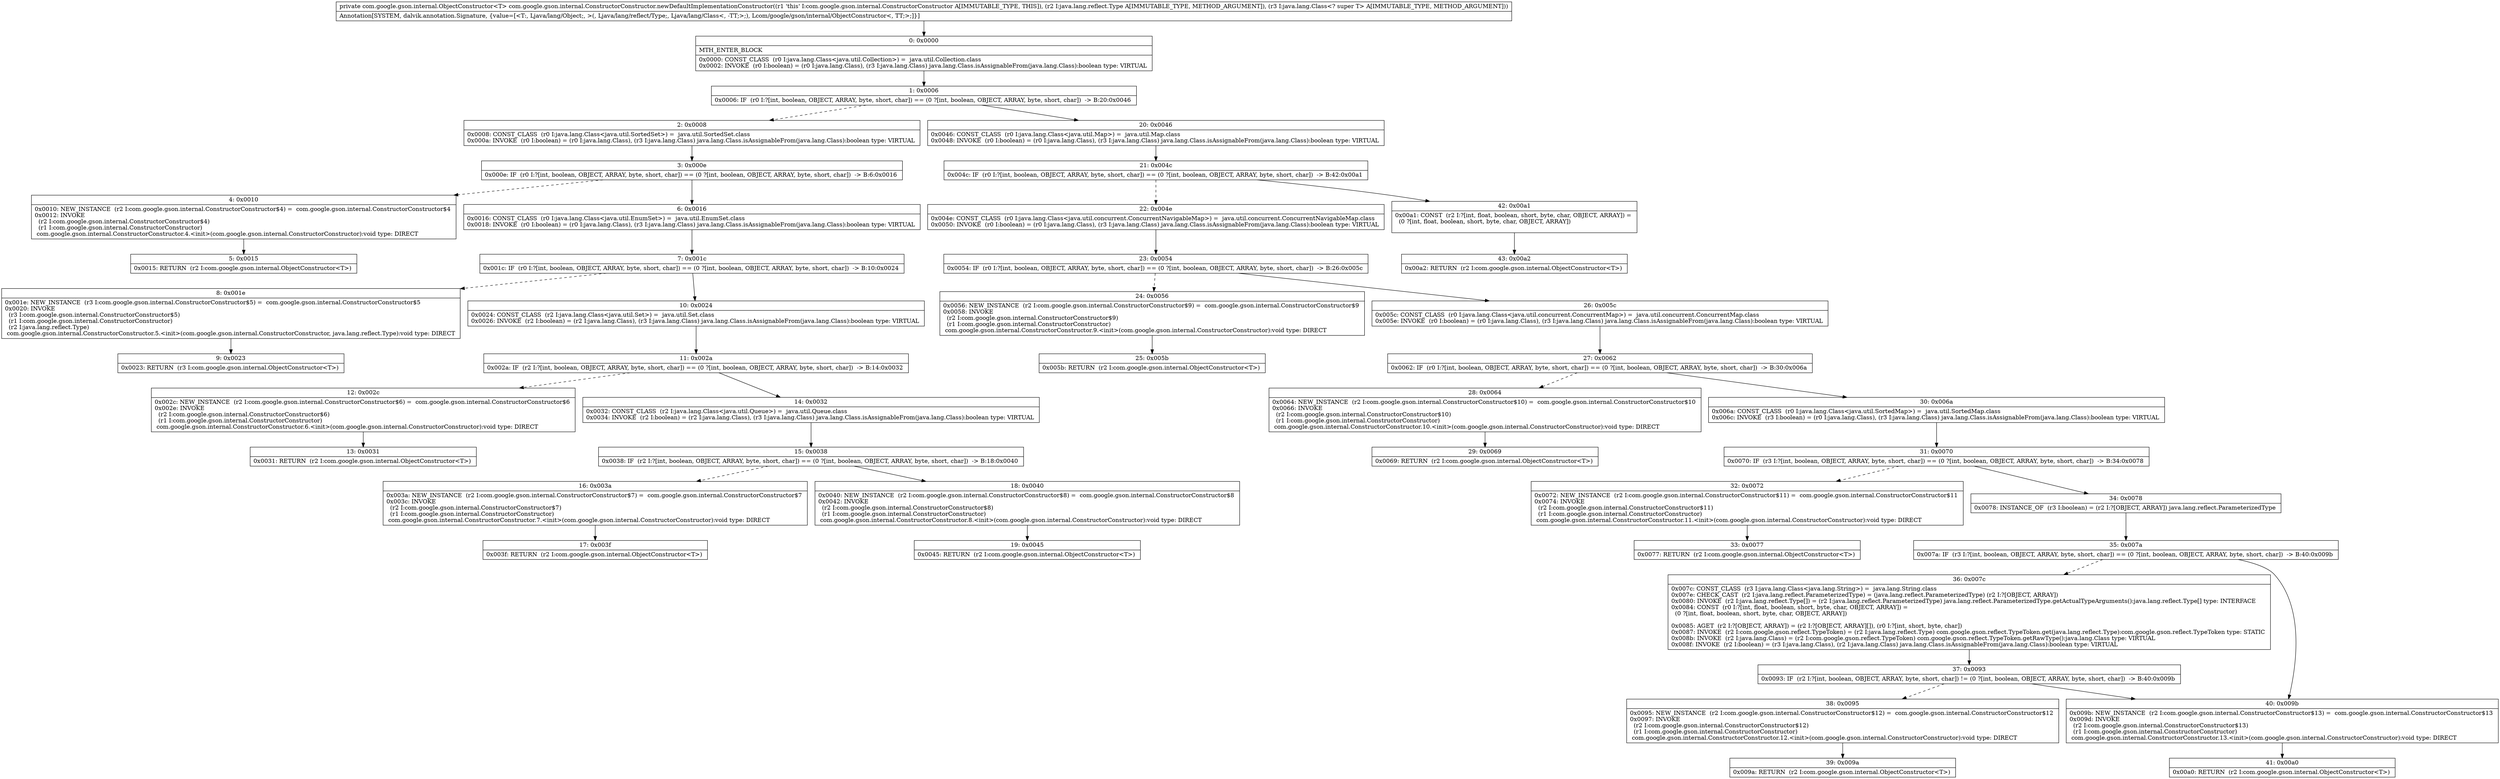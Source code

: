 digraph "CFG forcom.google.gson.internal.ConstructorConstructor.newDefaultImplementationConstructor(Ljava\/lang\/reflect\/Type;Ljava\/lang\/Class;)Lcom\/google\/gson\/internal\/ObjectConstructor;" {
Node_0 [shape=record,label="{0\:\ 0x0000|MTH_ENTER_BLOCK\l|0x0000: CONST_CLASS  (r0 I:java.lang.Class\<java.util.Collection\>) =  java.util.Collection.class \l0x0002: INVOKE  (r0 I:boolean) = (r0 I:java.lang.Class), (r3 I:java.lang.Class) java.lang.Class.isAssignableFrom(java.lang.Class):boolean type: VIRTUAL \l}"];
Node_1 [shape=record,label="{1\:\ 0x0006|0x0006: IF  (r0 I:?[int, boolean, OBJECT, ARRAY, byte, short, char]) == (0 ?[int, boolean, OBJECT, ARRAY, byte, short, char])  \-\> B:20:0x0046 \l}"];
Node_2 [shape=record,label="{2\:\ 0x0008|0x0008: CONST_CLASS  (r0 I:java.lang.Class\<java.util.SortedSet\>) =  java.util.SortedSet.class \l0x000a: INVOKE  (r0 I:boolean) = (r0 I:java.lang.Class), (r3 I:java.lang.Class) java.lang.Class.isAssignableFrom(java.lang.Class):boolean type: VIRTUAL \l}"];
Node_3 [shape=record,label="{3\:\ 0x000e|0x000e: IF  (r0 I:?[int, boolean, OBJECT, ARRAY, byte, short, char]) == (0 ?[int, boolean, OBJECT, ARRAY, byte, short, char])  \-\> B:6:0x0016 \l}"];
Node_4 [shape=record,label="{4\:\ 0x0010|0x0010: NEW_INSTANCE  (r2 I:com.google.gson.internal.ConstructorConstructor$4) =  com.google.gson.internal.ConstructorConstructor$4 \l0x0012: INVOKE  \l  (r2 I:com.google.gson.internal.ConstructorConstructor$4)\l  (r1 I:com.google.gson.internal.ConstructorConstructor)\l com.google.gson.internal.ConstructorConstructor.4.\<init\>(com.google.gson.internal.ConstructorConstructor):void type: DIRECT \l}"];
Node_5 [shape=record,label="{5\:\ 0x0015|0x0015: RETURN  (r2 I:com.google.gson.internal.ObjectConstructor\<T\>) \l}"];
Node_6 [shape=record,label="{6\:\ 0x0016|0x0016: CONST_CLASS  (r0 I:java.lang.Class\<java.util.EnumSet\>) =  java.util.EnumSet.class \l0x0018: INVOKE  (r0 I:boolean) = (r0 I:java.lang.Class), (r3 I:java.lang.Class) java.lang.Class.isAssignableFrom(java.lang.Class):boolean type: VIRTUAL \l}"];
Node_7 [shape=record,label="{7\:\ 0x001c|0x001c: IF  (r0 I:?[int, boolean, OBJECT, ARRAY, byte, short, char]) == (0 ?[int, boolean, OBJECT, ARRAY, byte, short, char])  \-\> B:10:0x0024 \l}"];
Node_8 [shape=record,label="{8\:\ 0x001e|0x001e: NEW_INSTANCE  (r3 I:com.google.gson.internal.ConstructorConstructor$5) =  com.google.gson.internal.ConstructorConstructor$5 \l0x0020: INVOKE  \l  (r3 I:com.google.gson.internal.ConstructorConstructor$5)\l  (r1 I:com.google.gson.internal.ConstructorConstructor)\l  (r2 I:java.lang.reflect.Type)\l com.google.gson.internal.ConstructorConstructor.5.\<init\>(com.google.gson.internal.ConstructorConstructor, java.lang.reflect.Type):void type: DIRECT \l}"];
Node_9 [shape=record,label="{9\:\ 0x0023|0x0023: RETURN  (r3 I:com.google.gson.internal.ObjectConstructor\<T\>) \l}"];
Node_10 [shape=record,label="{10\:\ 0x0024|0x0024: CONST_CLASS  (r2 I:java.lang.Class\<java.util.Set\>) =  java.util.Set.class \l0x0026: INVOKE  (r2 I:boolean) = (r2 I:java.lang.Class), (r3 I:java.lang.Class) java.lang.Class.isAssignableFrom(java.lang.Class):boolean type: VIRTUAL \l}"];
Node_11 [shape=record,label="{11\:\ 0x002a|0x002a: IF  (r2 I:?[int, boolean, OBJECT, ARRAY, byte, short, char]) == (0 ?[int, boolean, OBJECT, ARRAY, byte, short, char])  \-\> B:14:0x0032 \l}"];
Node_12 [shape=record,label="{12\:\ 0x002c|0x002c: NEW_INSTANCE  (r2 I:com.google.gson.internal.ConstructorConstructor$6) =  com.google.gson.internal.ConstructorConstructor$6 \l0x002e: INVOKE  \l  (r2 I:com.google.gson.internal.ConstructorConstructor$6)\l  (r1 I:com.google.gson.internal.ConstructorConstructor)\l com.google.gson.internal.ConstructorConstructor.6.\<init\>(com.google.gson.internal.ConstructorConstructor):void type: DIRECT \l}"];
Node_13 [shape=record,label="{13\:\ 0x0031|0x0031: RETURN  (r2 I:com.google.gson.internal.ObjectConstructor\<T\>) \l}"];
Node_14 [shape=record,label="{14\:\ 0x0032|0x0032: CONST_CLASS  (r2 I:java.lang.Class\<java.util.Queue\>) =  java.util.Queue.class \l0x0034: INVOKE  (r2 I:boolean) = (r2 I:java.lang.Class), (r3 I:java.lang.Class) java.lang.Class.isAssignableFrom(java.lang.Class):boolean type: VIRTUAL \l}"];
Node_15 [shape=record,label="{15\:\ 0x0038|0x0038: IF  (r2 I:?[int, boolean, OBJECT, ARRAY, byte, short, char]) == (0 ?[int, boolean, OBJECT, ARRAY, byte, short, char])  \-\> B:18:0x0040 \l}"];
Node_16 [shape=record,label="{16\:\ 0x003a|0x003a: NEW_INSTANCE  (r2 I:com.google.gson.internal.ConstructorConstructor$7) =  com.google.gson.internal.ConstructorConstructor$7 \l0x003c: INVOKE  \l  (r2 I:com.google.gson.internal.ConstructorConstructor$7)\l  (r1 I:com.google.gson.internal.ConstructorConstructor)\l com.google.gson.internal.ConstructorConstructor.7.\<init\>(com.google.gson.internal.ConstructorConstructor):void type: DIRECT \l}"];
Node_17 [shape=record,label="{17\:\ 0x003f|0x003f: RETURN  (r2 I:com.google.gson.internal.ObjectConstructor\<T\>) \l}"];
Node_18 [shape=record,label="{18\:\ 0x0040|0x0040: NEW_INSTANCE  (r2 I:com.google.gson.internal.ConstructorConstructor$8) =  com.google.gson.internal.ConstructorConstructor$8 \l0x0042: INVOKE  \l  (r2 I:com.google.gson.internal.ConstructorConstructor$8)\l  (r1 I:com.google.gson.internal.ConstructorConstructor)\l com.google.gson.internal.ConstructorConstructor.8.\<init\>(com.google.gson.internal.ConstructorConstructor):void type: DIRECT \l}"];
Node_19 [shape=record,label="{19\:\ 0x0045|0x0045: RETURN  (r2 I:com.google.gson.internal.ObjectConstructor\<T\>) \l}"];
Node_20 [shape=record,label="{20\:\ 0x0046|0x0046: CONST_CLASS  (r0 I:java.lang.Class\<java.util.Map\>) =  java.util.Map.class \l0x0048: INVOKE  (r0 I:boolean) = (r0 I:java.lang.Class), (r3 I:java.lang.Class) java.lang.Class.isAssignableFrom(java.lang.Class):boolean type: VIRTUAL \l}"];
Node_21 [shape=record,label="{21\:\ 0x004c|0x004c: IF  (r0 I:?[int, boolean, OBJECT, ARRAY, byte, short, char]) == (0 ?[int, boolean, OBJECT, ARRAY, byte, short, char])  \-\> B:42:0x00a1 \l}"];
Node_22 [shape=record,label="{22\:\ 0x004e|0x004e: CONST_CLASS  (r0 I:java.lang.Class\<java.util.concurrent.ConcurrentNavigableMap\>) =  java.util.concurrent.ConcurrentNavigableMap.class \l0x0050: INVOKE  (r0 I:boolean) = (r0 I:java.lang.Class), (r3 I:java.lang.Class) java.lang.Class.isAssignableFrom(java.lang.Class):boolean type: VIRTUAL \l}"];
Node_23 [shape=record,label="{23\:\ 0x0054|0x0054: IF  (r0 I:?[int, boolean, OBJECT, ARRAY, byte, short, char]) == (0 ?[int, boolean, OBJECT, ARRAY, byte, short, char])  \-\> B:26:0x005c \l}"];
Node_24 [shape=record,label="{24\:\ 0x0056|0x0056: NEW_INSTANCE  (r2 I:com.google.gson.internal.ConstructorConstructor$9) =  com.google.gson.internal.ConstructorConstructor$9 \l0x0058: INVOKE  \l  (r2 I:com.google.gson.internal.ConstructorConstructor$9)\l  (r1 I:com.google.gson.internal.ConstructorConstructor)\l com.google.gson.internal.ConstructorConstructor.9.\<init\>(com.google.gson.internal.ConstructorConstructor):void type: DIRECT \l}"];
Node_25 [shape=record,label="{25\:\ 0x005b|0x005b: RETURN  (r2 I:com.google.gson.internal.ObjectConstructor\<T\>) \l}"];
Node_26 [shape=record,label="{26\:\ 0x005c|0x005c: CONST_CLASS  (r0 I:java.lang.Class\<java.util.concurrent.ConcurrentMap\>) =  java.util.concurrent.ConcurrentMap.class \l0x005e: INVOKE  (r0 I:boolean) = (r0 I:java.lang.Class), (r3 I:java.lang.Class) java.lang.Class.isAssignableFrom(java.lang.Class):boolean type: VIRTUAL \l}"];
Node_27 [shape=record,label="{27\:\ 0x0062|0x0062: IF  (r0 I:?[int, boolean, OBJECT, ARRAY, byte, short, char]) == (0 ?[int, boolean, OBJECT, ARRAY, byte, short, char])  \-\> B:30:0x006a \l}"];
Node_28 [shape=record,label="{28\:\ 0x0064|0x0064: NEW_INSTANCE  (r2 I:com.google.gson.internal.ConstructorConstructor$10) =  com.google.gson.internal.ConstructorConstructor$10 \l0x0066: INVOKE  \l  (r2 I:com.google.gson.internal.ConstructorConstructor$10)\l  (r1 I:com.google.gson.internal.ConstructorConstructor)\l com.google.gson.internal.ConstructorConstructor.10.\<init\>(com.google.gson.internal.ConstructorConstructor):void type: DIRECT \l}"];
Node_29 [shape=record,label="{29\:\ 0x0069|0x0069: RETURN  (r2 I:com.google.gson.internal.ObjectConstructor\<T\>) \l}"];
Node_30 [shape=record,label="{30\:\ 0x006a|0x006a: CONST_CLASS  (r0 I:java.lang.Class\<java.util.SortedMap\>) =  java.util.SortedMap.class \l0x006c: INVOKE  (r3 I:boolean) = (r0 I:java.lang.Class), (r3 I:java.lang.Class) java.lang.Class.isAssignableFrom(java.lang.Class):boolean type: VIRTUAL \l}"];
Node_31 [shape=record,label="{31\:\ 0x0070|0x0070: IF  (r3 I:?[int, boolean, OBJECT, ARRAY, byte, short, char]) == (0 ?[int, boolean, OBJECT, ARRAY, byte, short, char])  \-\> B:34:0x0078 \l}"];
Node_32 [shape=record,label="{32\:\ 0x0072|0x0072: NEW_INSTANCE  (r2 I:com.google.gson.internal.ConstructorConstructor$11) =  com.google.gson.internal.ConstructorConstructor$11 \l0x0074: INVOKE  \l  (r2 I:com.google.gson.internal.ConstructorConstructor$11)\l  (r1 I:com.google.gson.internal.ConstructorConstructor)\l com.google.gson.internal.ConstructorConstructor.11.\<init\>(com.google.gson.internal.ConstructorConstructor):void type: DIRECT \l}"];
Node_33 [shape=record,label="{33\:\ 0x0077|0x0077: RETURN  (r2 I:com.google.gson.internal.ObjectConstructor\<T\>) \l}"];
Node_34 [shape=record,label="{34\:\ 0x0078|0x0078: INSTANCE_OF  (r3 I:boolean) = (r2 I:?[OBJECT, ARRAY]) java.lang.reflect.ParameterizedType \l}"];
Node_35 [shape=record,label="{35\:\ 0x007a|0x007a: IF  (r3 I:?[int, boolean, OBJECT, ARRAY, byte, short, char]) == (0 ?[int, boolean, OBJECT, ARRAY, byte, short, char])  \-\> B:40:0x009b \l}"];
Node_36 [shape=record,label="{36\:\ 0x007c|0x007c: CONST_CLASS  (r3 I:java.lang.Class\<java.lang.String\>) =  java.lang.String.class \l0x007e: CHECK_CAST  (r2 I:java.lang.reflect.ParameterizedType) = (java.lang.reflect.ParameterizedType) (r2 I:?[OBJECT, ARRAY]) \l0x0080: INVOKE  (r2 I:java.lang.reflect.Type[]) = (r2 I:java.lang.reflect.ParameterizedType) java.lang.reflect.ParameterizedType.getActualTypeArguments():java.lang.reflect.Type[] type: INTERFACE \l0x0084: CONST  (r0 I:?[int, float, boolean, short, byte, char, OBJECT, ARRAY]) = \l  (0 ?[int, float, boolean, short, byte, char, OBJECT, ARRAY])\l \l0x0085: AGET  (r2 I:?[OBJECT, ARRAY]) = (r2 I:?[OBJECT, ARRAY][]), (r0 I:?[int, short, byte, char]) \l0x0087: INVOKE  (r2 I:com.google.gson.reflect.TypeToken) = (r2 I:java.lang.reflect.Type) com.google.gson.reflect.TypeToken.get(java.lang.reflect.Type):com.google.gson.reflect.TypeToken type: STATIC \l0x008b: INVOKE  (r2 I:java.lang.Class) = (r2 I:com.google.gson.reflect.TypeToken) com.google.gson.reflect.TypeToken.getRawType():java.lang.Class type: VIRTUAL \l0x008f: INVOKE  (r2 I:boolean) = (r3 I:java.lang.Class), (r2 I:java.lang.Class) java.lang.Class.isAssignableFrom(java.lang.Class):boolean type: VIRTUAL \l}"];
Node_37 [shape=record,label="{37\:\ 0x0093|0x0093: IF  (r2 I:?[int, boolean, OBJECT, ARRAY, byte, short, char]) != (0 ?[int, boolean, OBJECT, ARRAY, byte, short, char])  \-\> B:40:0x009b \l}"];
Node_38 [shape=record,label="{38\:\ 0x0095|0x0095: NEW_INSTANCE  (r2 I:com.google.gson.internal.ConstructorConstructor$12) =  com.google.gson.internal.ConstructorConstructor$12 \l0x0097: INVOKE  \l  (r2 I:com.google.gson.internal.ConstructorConstructor$12)\l  (r1 I:com.google.gson.internal.ConstructorConstructor)\l com.google.gson.internal.ConstructorConstructor.12.\<init\>(com.google.gson.internal.ConstructorConstructor):void type: DIRECT \l}"];
Node_39 [shape=record,label="{39\:\ 0x009a|0x009a: RETURN  (r2 I:com.google.gson.internal.ObjectConstructor\<T\>) \l}"];
Node_40 [shape=record,label="{40\:\ 0x009b|0x009b: NEW_INSTANCE  (r2 I:com.google.gson.internal.ConstructorConstructor$13) =  com.google.gson.internal.ConstructorConstructor$13 \l0x009d: INVOKE  \l  (r2 I:com.google.gson.internal.ConstructorConstructor$13)\l  (r1 I:com.google.gson.internal.ConstructorConstructor)\l com.google.gson.internal.ConstructorConstructor.13.\<init\>(com.google.gson.internal.ConstructorConstructor):void type: DIRECT \l}"];
Node_41 [shape=record,label="{41\:\ 0x00a0|0x00a0: RETURN  (r2 I:com.google.gson.internal.ObjectConstructor\<T\>) \l}"];
Node_42 [shape=record,label="{42\:\ 0x00a1|0x00a1: CONST  (r2 I:?[int, float, boolean, short, byte, char, OBJECT, ARRAY]) = \l  (0 ?[int, float, boolean, short, byte, char, OBJECT, ARRAY])\l \l}"];
Node_43 [shape=record,label="{43\:\ 0x00a2|0x00a2: RETURN  (r2 I:com.google.gson.internal.ObjectConstructor\<T\>) \l}"];
MethodNode[shape=record,label="{private com.google.gson.internal.ObjectConstructor\<T\> com.google.gson.internal.ConstructorConstructor.newDefaultImplementationConstructor((r1 'this' I:com.google.gson.internal.ConstructorConstructor A[IMMUTABLE_TYPE, THIS]), (r2 I:java.lang.reflect.Type A[IMMUTABLE_TYPE, METHOD_ARGUMENT]), (r3 I:java.lang.Class\<? super T\> A[IMMUTABLE_TYPE, METHOD_ARGUMENT]))  | Annotation[SYSTEM, dalvik.annotation.Signature, \{value=[\<T:, Ljava\/lang\/Object;, \>(, Ljava\/lang\/reflect\/Type;, Ljava\/lang\/Class\<, \-TT;\>;), Lcom\/google\/gson\/internal\/ObjectConstructor\<, TT;\>;]\}]\l}"];
MethodNode -> Node_0;
Node_0 -> Node_1;
Node_1 -> Node_2[style=dashed];
Node_1 -> Node_20;
Node_2 -> Node_3;
Node_3 -> Node_4[style=dashed];
Node_3 -> Node_6;
Node_4 -> Node_5;
Node_6 -> Node_7;
Node_7 -> Node_8[style=dashed];
Node_7 -> Node_10;
Node_8 -> Node_9;
Node_10 -> Node_11;
Node_11 -> Node_12[style=dashed];
Node_11 -> Node_14;
Node_12 -> Node_13;
Node_14 -> Node_15;
Node_15 -> Node_16[style=dashed];
Node_15 -> Node_18;
Node_16 -> Node_17;
Node_18 -> Node_19;
Node_20 -> Node_21;
Node_21 -> Node_22[style=dashed];
Node_21 -> Node_42;
Node_22 -> Node_23;
Node_23 -> Node_24[style=dashed];
Node_23 -> Node_26;
Node_24 -> Node_25;
Node_26 -> Node_27;
Node_27 -> Node_28[style=dashed];
Node_27 -> Node_30;
Node_28 -> Node_29;
Node_30 -> Node_31;
Node_31 -> Node_32[style=dashed];
Node_31 -> Node_34;
Node_32 -> Node_33;
Node_34 -> Node_35;
Node_35 -> Node_36[style=dashed];
Node_35 -> Node_40;
Node_36 -> Node_37;
Node_37 -> Node_38[style=dashed];
Node_37 -> Node_40;
Node_38 -> Node_39;
Node_40 -> Node_41;
Node_42 -> Node_43;
}

